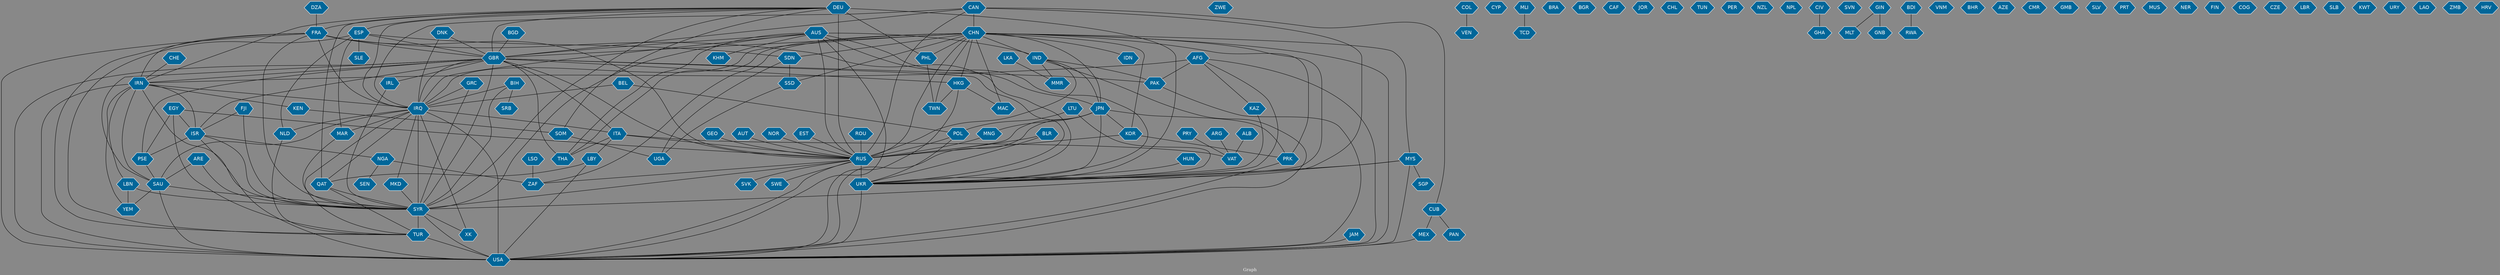 // Countries together in item graph
graph {
	graph [bgcolor="#888888" fontcolor=white fontsize=12 label="Graph" outputorder=edgesfirst overlap=prism]
	node [color=white fillcolor="#006699" fontcolor=white fontname=Helvetica shape=hexagon style=filled]
	edge [arrowhead=open color=black fontcolor=white fontname=Courier fontsize=12]
		RUS [label=RUS]
		ROU [label=ROU]
		CHN [label=CHN]
		ZWE [label=ZWE]
		IND [label=IND]
		GBR [label=GBR]
		VEN [label=VEN]
		SWE [label=SWE]
		UKR [label=UKR]
		SOM [label=SOM]
		PHL [label=PHL]
		ESP [label=ESP]
		POL [label=POL]
		SYR [label=SYR]
		FRA [label=FRA]
		SAU [label=SAU]
		TUR [label=TUR]
		AFG [label=AFG]
		CAN [label=CAN]
		JPN [label=JPN]
		EGY [label=EGY]
		FJI [label=FJI]
		CYP [label=CYP]
		AUS [label=AUS]
		ARE [label=ARE]
		MLI [label=MLI]
		IRQ [label=IRQ]
		USA [label=USA]
		MEX [label=MEX]
		BRA [label=BRA]
		HKG [label=HKG]
		CUB [label=CUB]
		PAN [label=PAN]
		PAK [label=PAK]
		DEU [label=DEU]
		SGP [label=SGP]
		MYS [label=MYS]
		SLE [label=SLE]
		IDN [label=IDN]
		IRN [label=IRN]
		ITA [label=ITA]
		PRK [label=PRK]
		MMR [label=MMR]
		GEO [label=GEO]
		THA [label=THA]
		BGR [label=BGR]
		CAF [label=CAF]
		LBY [label=LBY]
		JOR [label=JOR]
		LBN [label=LBN]
		NGA [label=NGA]
		UGA [label=UGA]
		CHL [label=CHL]
		ISR [label=ISR]
		BIH [label=BIH]
		AUT [label=AUT]
		MAR [label=MAR]
		TWN [label=TWN]
		NOR [label=NOR]
		TUN [label=TUN]
		PER [label=PER]
		NZL [label=NZL]
		NPL [label=NPL]
		PSE [label=PSE]
		COL [label=COL]
		SDN [label=SDN]
		PRY [label=PRY]
		VAT [label=VAT]
		GHA [label=GHA]
		CIV [label=CIV]
		QAT [label=QAT]
		MAC [label=MAC]
		BEL [label=BEL]
		YEM [label=YEM]
		KAZ [label=KAZ]
		IRL [label=IRL]
		SVN [label=SVN]
		KEN [label=KEN]
		KOR [label=KOR]
		BGD [label=BGD]
		MLT [label=MLT]
		DZA [label=DZA]
		BLR [label=BLR]
		SVK [label=SVK]
		GIN [label=GIN]
		NLD [label=NLD]
		GNB [label=GNB]
		ZAF [label=ZAF]
		ARG [label=ARG]
		GRC [label=GRC]
		EST [label=EST]
		SRB [label=SRB]
		RWA [label=RWA]
		SSD [label=SSD]
		CHE [label=CHE]
		LSO [label=LSO]
		KHM [label=KHM]
		LKA [label=LKA]
		VNM [label=VNM]
		BHR [label=BHR]
		LTU [label=LTU]
		AZE [label=AZE]
		JAM [label=JAM]
		CMR [label=CMR]
		GMB [label=GMB]
		HUN [label=HUN]
		SLV [label=SLV]
		PRT [label=PRT]
		MUS [label=MUS]
		BDI [label=BDI]
		NER [label=NER]
		DNK [label=DNK]
		FIN [label=FIN]
		COG [label=COG]
		CZE [label=CZE]
		TCD [label=TCD]
		SEN [label=SEN]
		LBR [label=LBR]
		SLB [label=SLB]
		XK [label=XK]
		KWT [label=KWT]
		URY [label=URY]
		ALB [label=ALB]
		LAO [label=LAO]
		ZMB [label=ZMB]
		MKD [label=MKD]
		HRV [label=HRV]
		MNG [label=MNG]
			HKG -- USA [weight=3]
			ITA -- THA [weight=1]
			GBR -- IRN [weight=2]
			SYR -- TUR [weight=33]
			CHN -- MAC [weight=2]
			CUB -- MEX [weight=2]
			ESP -- SLE [weight=2]
			CUB -- PAN [weight=1]
			GRC -- IRQ [weight=1]
			FRA -- IRN [weight=4]
			SAU -- YEM [weight=1]
			IRN -- KEN [weight=1]
			AUS -- THA [weight=1]
			GBR -- PSE [weight=1]
			AUS -- IRQ [weight=3]
			CAN -- GBR [weight=2]
			IND -- JPN [weight=2]
			MYS -- USA [weight=1]
			BIH -- SRB [weight=2]
			MNG -- RUS [weight=1]
			SOM -- UGA [weight=1]
			DEU -- GBR [weight=2]
			AFG -- USA [weight=2]
			CAN -- RUS [weight=2]
			ARG -- VAT [weight=1]
			IRQ -- QAT [weight=2]
			ESP -- SDN [weight=2]
			AUS -- JPN [weight=2]
			KAZ -- UKR [weight=1]
			IRN -- ISR [weight=8]
			LTU -- POL [weight=2]
			CHN -- PRK [weight=1]
			LBY -- USA [weight=1]
			RUS -- ZAF [weight=1]
			BGD -- GBR [weight=1]
			LBN -- YEM [weight=1]
			CHN -- ZAF [weight=1]
			SDN -- SSD [weight=9]
			SSD -- UGA [weight=2]
			BIH -- IRQ [weight=2]
			EST -- RUS [weight=3]
			TUR -- USA [weight=2]
			IRQ -- XK [weight=1]
			GBR -- THA [weight=6]
			PRK -- USA [weight=5]
			DEU -- SYR [weight=3]
			SAU -- SYR [weight=5]
			CHN -- SDN [weight=1]
			ISR -- NGA [weight=1]
			AUS -- KHM [weight=3]
			FJI -- SYR [weight=3]
			AUT -- RUS [weight=2]
			KOR -- PRK [weight=1]
			DEU -- RUS [weight=13]
			JPN -- USA [weight=1]
			IRQ -- MKD [weight=1]
			BEL -- IRQ [weight=1]
			CHN -- USA [weight=3]
			ITA -- RUS [weight=3]
			NGA -- SEN [weight=1]
			DEU -- PHL [weight=2]
			ESP -- TUR [weight=1]
			EGY -- PSE [weight=6]
			CHN -- GBR [weight=4]
			NOR -- RUS [weight=1]
			CHN -- IRQ [weight=1]
			BEL -- POL [weight=1]
			RUS -- SYR [weight=8]
			EGY -- ISR [weight=2]
			BLR -- RUS [weight=1]
			IND -- USA [weight=7]
			PSE -- SAU [weight=1]
			CHN -- IND [weight=22]
			GBR -- HKG [weight=6]
			CHN -- TWN [weight=5]
			MLI -- TCD [weight=1]
			DEU -- ESP [weight=1]
			NLD -- TUR [weight=1]
			COL -- VEN [weight=1]
			MKD -- SYR [weight=1]
			IRL -- SYR [weight=1]
			DZA -- FRA [weight=12]
			GBR -- PAK [weight=2]
			CAN -- CHN [weight=3]
			JPN -- PRK [weight=4]
			BLR -- UKR [weight=5]
			LBY -- QAT [weight=3]
			GBR -- IRL [weight=2]
			CHN -- JPN [weight=8]
			LBN -- SYR [weight=12]
			UKR -- USA [weight=10]
			IRQ -- SAU [weight=1]
			IRQ -- SYR [weight=36]
			MAR -- SYR [weight=1]
			ISR -- USA [weight=3]
			CHN -- THA [weight=1]
			RUS -- SVK [weight=3]
			GBR -- RUS [weight=6]
			KEN -- SOM [weight=1]
			PHL -- TWN [weight=1]
			MYS -- UKR [weight=1]
			IRN -- YEM [weight=1]
			GBR -- IRQ [weight=11]
			GBR -- SYR [weight=4]
			AUS -- GBR [weight=1]
			FRA -- USA [weight=4]
			DEU -- FRA [weight=11]
			CIV -- GHA [weight=3]
			JAM -- USA [weight=1]
			ISR -- PSE [weight=19]
			IRQ -- NLD [weight=1]
			IND -- PAK [weight=6]
			FRA -- GBR [weight=3]
			PAK -- USA [weight=1]
			ARE -- SAU [weight=2]
			IRN -- IRQ [weight=2]
			ALB -- VAT [weight=1]
			GRC -- SYR [weight=1]
			DNK -- IRQ [weight=1]
			AFG -- KAZ [weight=1]
			PRY -- VAT [weight=2]
			ESP -- NLD [weight=1]
			BDI -- RWA [weight=1]
			AFG -- IRN [weight=2]
			LTU -- UKR [weight=2]
			CHE -- IRN [weight=1]
			DEU -- IRQ [weight=2]
			FRA -- SYR [weight=14]
			MEX -- USA [weight=3]
			GIN -- GNB [weight=2]
			NGA -- ZAF [weight=4]
			CAN -- CUB [weight=1]
			CHN -- SSD [weight=1]
			CHN -- PHL [weight=4]
			GBR -- SAU [weight=1]
			CHN -- UKR [weight=1]
			RUS -- UKR [weight=136]
			FRA -- RUS [weight=11]
			IRN -- USA [weight=12]
			QAT -- TUR [weight=1]
			IRN -- SAU [weight=4]
			ESP -- GBR [weight=4]
			DEU -- QAT [weight=2]
			POL -- RUS [weight=4]
			HUN -- UKR [weight=1]
			IRQ -- MAR [weight=1]
			CHN -- KOR [weight=3]
			AUS -- USA [weight=1]
			GBR -- USA [weight=5]
			SDN -- UGA [weight=2]
			GEO -- RUS [weight=1]
			IRN -- SYR [weight=4]
			AFG -- UKR [weight=1]
			DEU -- IRN [weight=2]
			AUS -- UKR [weight=1]
			SYR -- USA [weight=19]
			DEU -- UKR [weight=13]
			IND -- MMR [weight=1]
			SYR -- XK [weight=1]
			GBR -- ISR [weight=1]
			ITA -- LBY [weight=1]
			ISR -- SYR [weight=8]
			EGY -- RUS [weight=2]
			ITA -- VAT [weight=1]
			DNK -- GBR [weight=1]
			BIH -- SYR [weight=2]
			IRQ -- USA [weight=12]
			CAN -- UKR [weight=2]
			JPN -- UKR [weight=1]
			HKG -- MAC [weight=1]
			MYS -- SYR [weight=1]
			FRA -- IRQ [weight=23]
			JPN -- KOR [weight=5]
			QAT -- SYR [weight=3]
			AUS -- SYR [weight=2]
			FRA -- TUR [weight=1]
			IND -- RUS [weight=1]
			GIN -- MLT [weight=1]
			LSO -- ZAF [weight=1]
			MYS -- SGP [weight=2]
			GBR -- UKR [weight=4]
			DEU -- SOM [weight=1]
			AUS -- RUS [weight=3]
			IRQ -- ITA [weight=1]
			CHN -- RUS [weight=6]
			KOR -- RUS [weight=2]
			RUS -- USA [weight=11]
			JPN -- RUS [weight=9]
			JPN -- MNG [weight=1]
			ROU -- RUS [weight=2]
			GBR -- ITA [weight=1]
			LKA -- MMR [weight=2]
			CHN -- IDN [weight=1]
			ESP -- MAR [weight=2]
			POL -- UKR [weight=3]
			CHN -- MYS [weight=1]
			FJI -- ISR [weight=1]
			CAN -- IRQ [weight=1]
			HKG -- TWN [weight=5]
			RUS -- SWE [weight=1]
			EGY -- TUR [weight=1]
			IRQ -- TUR [weight=7]
			FRA -- UKR [weight=5]
			AFG -- PAK [weight=3]
			AUS -- IND [weight=6]
			ARE -- SYR [weight=2]
			IRN -- LBN [weight=2]
			CHN -- HKG [weight=25]
			SAU -- USA [weight=2]
}
